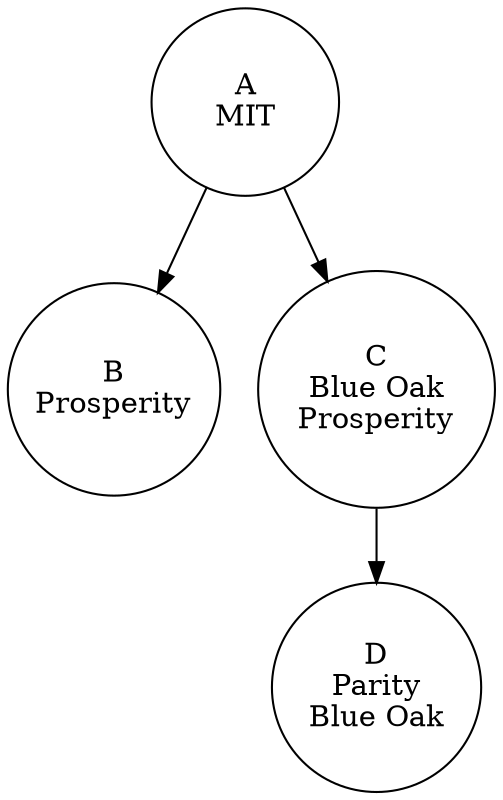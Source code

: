 digraph {
  node [shape=circle,width=1.25];
  A[label="A\nMIT"];
  B[label="B\nProsperity"];
  C[label="C\nBlue Oak\nProsperity"];
  D[label="D\nParity\nBlue Oak"];
  A -> B, C;
  C -> D;
}
